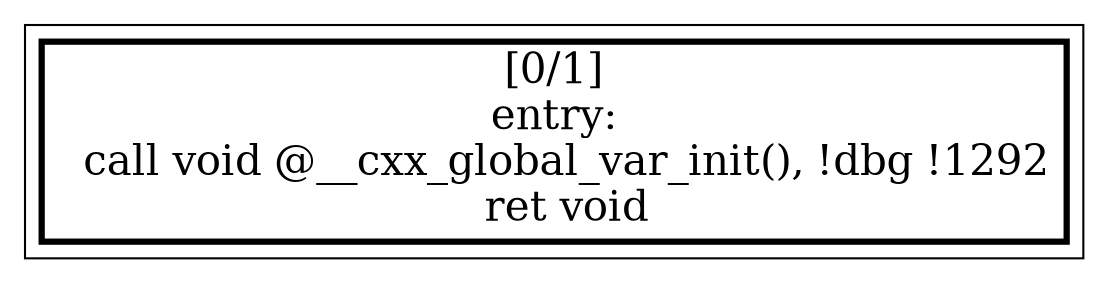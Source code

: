 
digraph G {





subgraph cluster0 {


node1078 [penwidth=3.0,fontsize=20,shape=rectangle,label="[0/1]
entry:
  call void @__cxx_global_var_init(), !dbg !1292
  ret void
" ]



}

}
